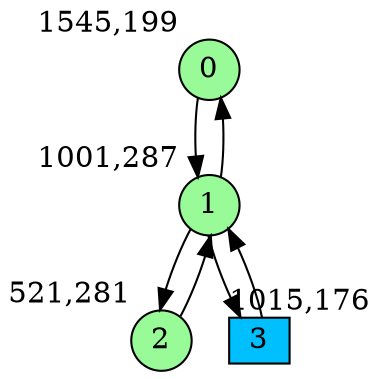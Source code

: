 digraph G {
graph [bgcolor=white]
node [shape=circle, style = filled, fillcolor=white,fixedsize=true, width=0.4, height=0.3 ]
0[xlabel="1545,199", pos = "16,1.375!", fillcolor=palegreen ];
1[xlabel="1001,287", pos = "7.5,0!", fillcolor=palegreen ];
2[xlabel="521,281", pos = "0,0.09375!", fillcolor=palegreen ];
3[xlabel="1015,176", pos = "7.71875,1.73438!", fillcolor=deepskyblue, shape=box ];
0->1 ;
1->0 ;
1->2 ;
1->3 ;
2->1 ;
3->1 ;
}
